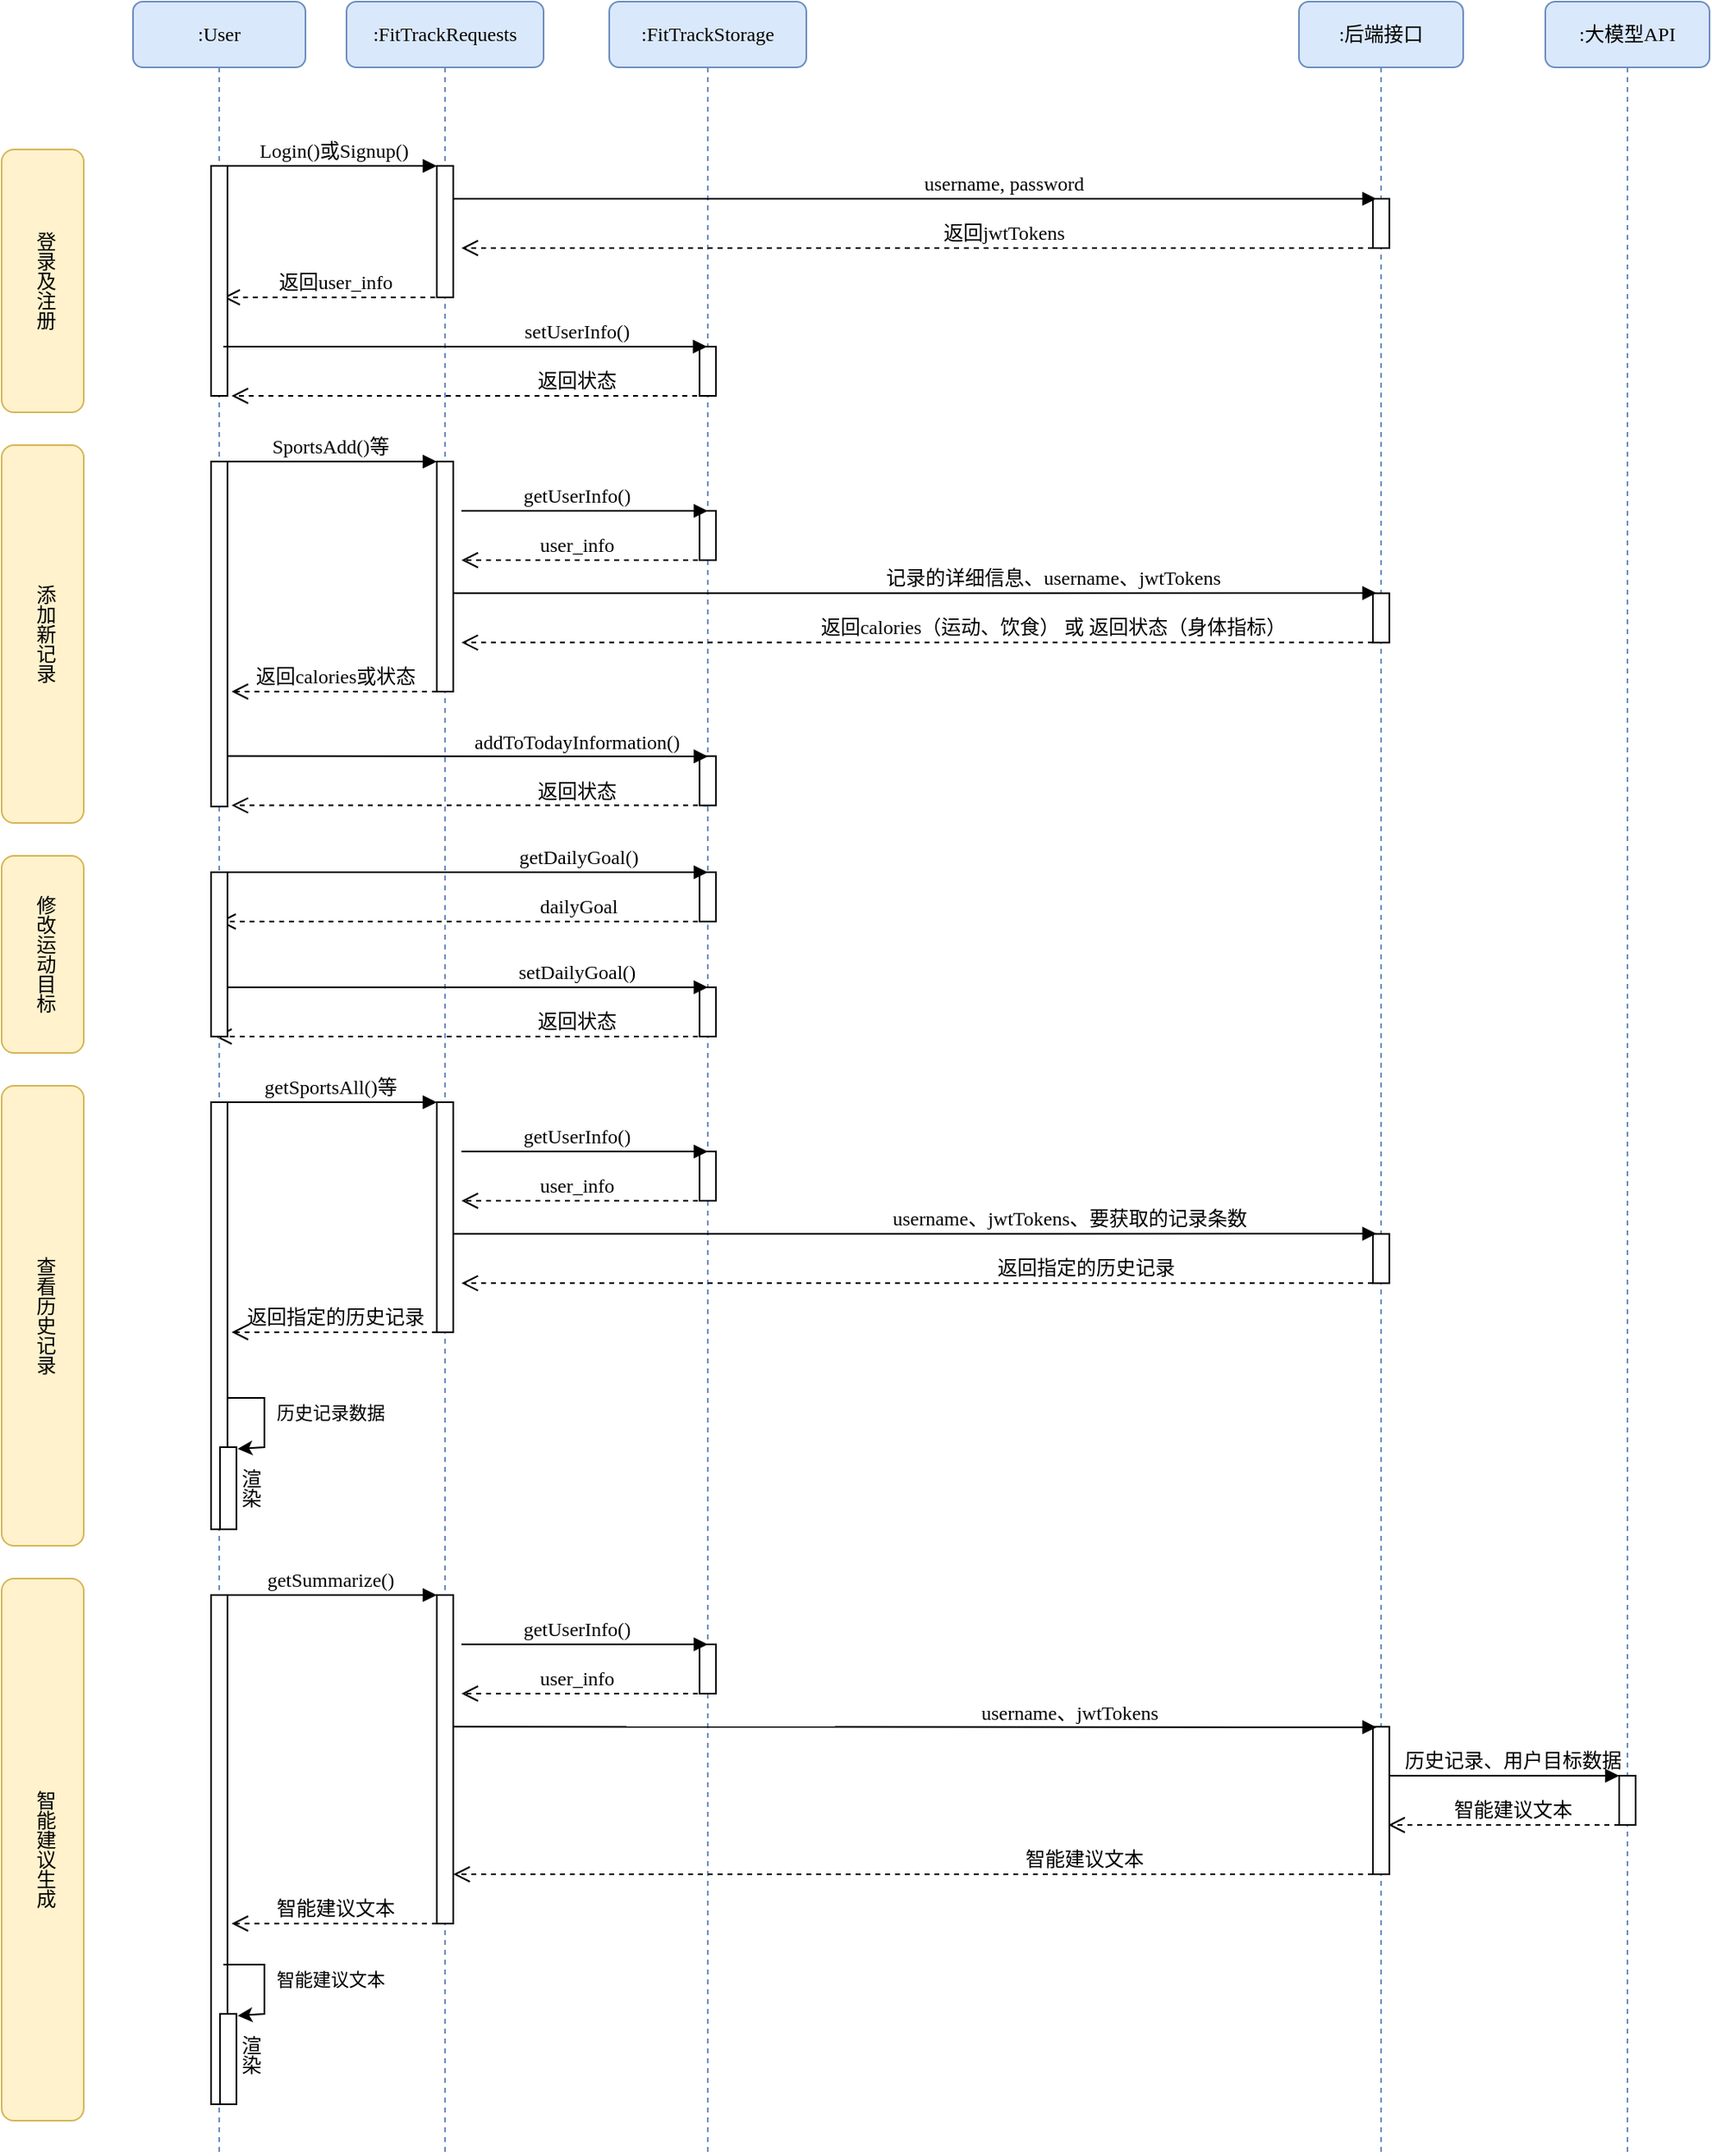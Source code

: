 <mxfile version="24.3.1" type="device">
  <diagram name="Page-1" id="13e1069c-82ec-6db2-03f1-153e76fe0fe0">
    <mxGraphModel dx="1425" dy="790" grid="1" gridSize="10" guides="1" tooltips="1" connect="1" arrows="1" fold="1" page="1" pageScale="1" pageWidth="1100" pageHeight="850" background="none" math="0" shadow="0">
      <root>
        <mxCell id="0" />
        <mxCell id="1" parent="0" />
        <mxCell id="7baba1c4bc27f4b0-2" value=":FitTrackRequests" style="shape=umlLifeline;perimeter=lifelinePerimeter;whiteSpace=wrap;html=1;container=1;collapsible=0;recursiveResize=0;outlineConnect=0;rounded=1;shadow=0;comic=0;labelBackgroundColor=none;strokeWidth=1;fontFamily=Verdana;fontSize=12;align=center;fillColor=#dae8fc;strokeColor=#6c8ebf;" parent="1" vertex="1">
          <mxGeometry x="230" y="80" width="120" height="1310" as="geometry" />
        </mxCell>
        <mxCell id="7baba1c4bc27f4b0-10" value="" style="html=1;points=[];perimeter=orthogonalPerimeter;rounded=0;shadow=0;comic=0;labelBackgroundColor=none;strokeWidth=1;fontFamily=Verdana;fontSize=12;align=center;" parent="7baba1c4bc27f4b0-2" vertex="1">
          <mxGeometry x="55" y="100" width="10" height="80" as="geometry" />
        </mxCell>
        <mxCell id="BC8XBZpUp0oN4m1Ff5qC-4" value="返回user_info" style="html=1;verticalAlign=bottom;endArrow=open;dashed=1;endSize=8;labelBackgroundColor=none;fontFamily=Verdana;fontSize=12;edgeStyle=elbowEdgeStyle;elbow=vertical;" edge="1" parent="7baba1c4bc27f4b0-2">
          <mxGeometry x="0.001" relative="1" as="geometry">
            <mxPoint x="-75" y="180" as="targetPoint" />
            <Array as="points">
              <mxPoint x="-55" y="180" />
              <mxPoint x="304.79" y="190" />
            </Array>
            <mxPoint x="60" y="180" as="sourcePoint" />
            <mxPoint as="offset" />
          </mxGeometry>
        </mxCell>
        <mxCell id="BC8XBZpUp0oN4m1Ff5qC-6" value="返回状态" style="html=1;verticalAlign=bottom;endArrow=open;dashed=1;endSize=8;labelBackgroundColor=none;fontFamily=Verdana;fontSize=12;edgeStyle=elbowEdgeStyle;elbow=vertical;" edge="1" parent="7baba1c4bc27f4b0-2" source="7baba1c4bc27f4b0-3">
          <mxGeometry x="-0.451" relative="1" as="geometry">
            <mxPoint x="-70" y="240" as="targetPoint" />
            <Array as="points">
              <mxPoint x="-50" y="240" />
              <mxPoint x="309.79" y="250" />
            </Array>
            <mxPoint x="65" y="240" as="sourcePoint" />
            <mxPoint as="offset" />
          </mxGeometry>
        </mxCell>
        <mxCell id="BC8XBZpUp0oN4m1Ff5qC-8" value="SportsAdd()等" style="html=1;verticalAlign=bottom;endArrow=block;entryX=0;entryY=0;labelBackgroundColor=none;fontFamily=Verdana;fontSize=12;edgeStyle=elbowEdgeStyle;elbow=vertical;" edge="1" parent="7baba1c4bc27f4b0-2">
          <mxGeometry x="0.003" relative="1" as="geometry">
            <mxPoint x="-75" y="280" as="sourcePoint" />
            <mxPoint x="55" y="280" as="targetPoint" />
            <mxPoint as="offset" />
          </mxGeometry>
        </mxCell>
        <mxCell id="BC8XBZpUp0oN4m1Ff5qC-12" value="" style="html=1;points=[];perimeter=orthogonalPerimeter;rounded=0;shadow=0;comic=0;labelBackgroundColor=none;strokeWidth=1;fontFamily=Verdana;fontSize=12;align=center;" vertex="1" parent="7baba1c4bc27f4b0-2">
          <mxGeometry x="55" y="280" width="10" height="140" as="geometry" />
        </mxCell>
        <mxCell id="BC8XBZpUp0oN4m1Ff5qC-21" value="返回calories或状态" style="html=1;verticalAlign=bottom;endArrow=open;dashed=1;endSize=8;labelBackgroundColor=none;fontFamily=Verdana;fontSize=12;edgeStyle=elbowEdgeStyle;elbow=vertical;" edge="1" parent="7baba1c4bc27f4b0-2">
          <mxGeometry x="0.001" relative="1" as="geometry">
            <mxPoint x="-70" y="420" as="targetPoint" />
            <Array as="points">
              <mxPoint x="-60" y="420" />
              <mxPoint x="299.79" y="430" />
            </Array>
            <mxPoint x="55" y="420" as="sourcePoint" />
            <mxPoint as="offset" />
          </mxGeometry>
        </mxCell>
        <mxCell id="7baba1c4bc27f4b0-3" value=":FitTrackStorage" style="shape=umlLifeline;perimeter=lifelinePerimeter;whiteSpace=wrap;html=1;container=1;collapsible=0;recursiveResize=0;outlineConnect=0;rounded=1;shadow=0;comic=0;labelBackgroundColor=none;strokeWidth=1;fontFamily=Verdana;fontSize=12;align=center;fillColor=#dae8fc;strokeColor=#6c8ebf;" parent="1" vertex="1">
          <mxGeometry x="390" y="80" width="120" height="1310" as="geometry" />
        </mxCell>
        <mxCell id="BC8XBZpUp0oN4m1Ff5qC-3" value="" style="html=1;points=[];perimeter=orthogonalPerimeter;rounded=0;shadow=0;comic=0;labelBackgroundColor=none;strokeWidth=1;fontFamily=Verdana;fontSize=12;align=center;" vertex="1" parent="7baba1c4bc27f4b0-3">
          <mxGeometry x="55" y="210" width="10" height="30" as="geometry" />
        </mxCell>
        <mxCell id="BC8XBZpUp0oN4m1Ff5qC-16" value="返回状态" style="html=1;verticalAlign=bottom;endArrow=open;dashed=1;endSize=8;labelBackgroundColor=none;fontFamily=Verdana;fontSize=12;edgeStyle=elbowEdgeStyle;elbow=vertical;" edge="1" parent="7baba1c4bc27f4b0-3">
          <mxGeometry x="-0.448" y="1" relative="1" as="geometry">
            <mxPoint x="-230" y="489.31" as="targetPoint" />
            <Array as="points">
              <mxPoint x="-210" y="489.31" />
              <mxPoint x="149.79" y="499.31" />
            </Array>
            <mxPoint x="60" y="489.31" as="sourcePoint" />
            <mxPoint as="offset" />
          </mxGeometry>
        </mxCell>
        <mxCell id="BC8XBZpUp0oN4m1Ff5qC-17" value="" style="html=1;points=[];perimeter=orthogonalPerimeter;rounded=0;shadow=0;comic=0;labelBackgroundColor=none;strokeWidth=1;fontFamily=Verdana;fontSize=12;align=center;" vertex="1" parent="7baba1c4bc27f4b0-3">
          <mxGeometry x="55" y="459.31" width="10" height="30" as="geometry" />
        </mxCell>
        <mxCell id="BC8XBZpUp0oN4m1Ff5qC-18" value="addToTodayInformation()" style="html=1;verticalAlign=bottom;endArrow=block;labelBackgroundColor=none;fontFamily=Verdana;fontSize=12;edgeStyle=elbowEdgeStyle;elbow=vertical;" edge="1" parent="7baba1c4bc27f4b0-3">
          <mxGeometry x="0.457" relative="1" as="geometry">
            <mxPoint x="-235" y="459.31" as="sourcePoint" />
            <mxPoint x="60" y="459.31" as="targetPoint" />
            <mxPoint as="offset" />
          </mxGeometry>
        </mxCell>
        <mxCell id="BC8XBZpUp0oN4m1Ff5qC-22" value="user_info" style="html=1;verticalAlign=bottom;endArrow=open;dashed=1;endSize=8;labelBackgroundColor=none;fontFamily=Verdana;fontSize=12;edgeStyle=elbowEdgeStyle;elbow=vertical;" edge="1" parent="7baba1c4bc27f4b0-3">
          <mxGeometry x="0.067" relative="1" as="geometry">
            <mxPoint x="-90" y="340" as="targetPoint" />
            <Array as="points">
              <mxPoint x="-10" y="340" />
            </Array>
            <mxPoint x="60" y="340" as="sourcePoint" />
            <mxPoint as="offset" />
          </mxGeometry>
        </mxCell>
        <mxCell id="BC8XBZpUp0oN4m1Ff5qC-23" value="" style="html=1;points=[];perimeter=orthogonalPerimeter;rounded=0;shadow=0;comic=0;labelBackgroundColor=none;strokeWidth=1;fontFamily=Verdana;fontSize=12;align=center;" vertex="1" parent="7baba1c4bc27f4b0-3">
          <mxGeometry x="55" y="310" width="10" height="30" as="geometry" />
        </mxCell>
        <mxCell id="BC8XBZpUp0oN4m1Ff5qC-24" value="getUserInfo()" style="html=1;verticalAlign=bottom;endArrow=block;labelBackgroundColor=none;fontFamily=Verdana;fontSize=12;edgeStyle=elbowEdgeStyle;elbow=vertical;" edge="1" parent="7baba1c4bc27f4b0-3">
          <mxGeometry x="-0.067" relative="1" as="geometry">
            <mxPoint x="-90" y="310" as="sourcePoint" />
            <mxPoint x="60" y="310" as="targetPoint" />
            <mxPoint as="offset" />
          </mxGeometry>
        </mxCell>
        <mxCell id="BC8XBZpUp0oN4m1Ff5qC-25" value="dailyGoal" style="html=1;verticalAlign=bottom;endArrow=open;dashed=1;endSize=8;labelBackgroundColor=none;fontFamily=Verdana;fontSize=12;edgeStyle=elbowEdgeStyle;elbow=vertical;" edge="1" parent="7baba1c4bc27f4b0-3" target="7baba1c4bc27f4b0-8">
          <mxGeometry x="-0.467" relative="1" as="geometry">
            <mxPoint x="-90" y="560" as="targetPoint" />
            <Array as="points">
              <mxPoint x="-10" y="560" />
            </Array>
            <mxPoint x="60" y="560" as="sourcePoint" />
            <mxPoint as="offset" />
          </mxGeometry>
        </mxCell>
        <mxCell id="BC8XBZpUp0oN4m1Ff5qC-26" value="" style="html=1;points=[];perimeter=orthogonalPerimeter;rounded=0;shadow=0;comic=0;labelBackgroundColor=none;strokeWidth=1;fontFamily=Verdana;fontSize=12;align=center;" vertex="1" parent="7baba1c4bc27f4b0-3">
          <mxGeometry x="55" y="530" width="10" height="30" as="geometry" />
        </mxCell>
        <mxCell id="BC8XBZpUp0oN4m1Ff5qC-27" value="getDailyGoal()" style="html=1;verticalAlign=bottom;endArrow=block;labelBackgroundColor=none;fontFamily=Verdana;fontSize=12;edgeStyle=elbowEdgeStyle;elbow=vertical;" edge="1" parent="7baba1c4bc27f4b0-3" source="7baba1c4bc27f4b0-8">
          <mxGeometry x="0.467" relative="1" as="geometry">
            <mxPoint x="-90" y="530" as="sourcePoint" />
            <mxPoint x="60" y="530" as="targetPoint" />
            <mxPoint as="offset" />
          </mxGeometry>
        </mxCell>
        <mxCell id="BC8XBZpUp0oN4m1Ff5qC-28" value="返回状态" style="html=1;verticalAlign=bottom;endArrow=open;dashed=1;endSize=8;labelBackgroundColor=none;fontFamily=Verdana;fontSize=12;edgeStyle=elbowEdgeStyle;elbow=vertical;" edge="1" parent="7baba1c4bc27f4b0-3">
          <mxGeometry x="-0.467" relative="1" as="geometry">
            <mxPoint x="-240" y="630" as="targetPoint" />
            <Array as="points">
              <mxPoint x="-10" y="630" />
            </Array>
            <mxPoint x="60" y="630" as="sourcePoint" />
            <mxPoint as="offset" />
          </mxGeometry>
        </mxCell>
        <mxCell id="BC8XBZpUp0oN4m1Ff5qC-29" value="" style="html=1;points=[];perimeter=orthogonalPerimeter;rounded=0;shadow=0;comic=0;labelBackgroundColor=none;strokeWidth=1;fontFamily=Verdana;fontSize=12;align=center;" vertex="1" parent="7baba1c4bc27f4b0-3">
          <mxGeometry x="55" y="600" width="10" height="30" as="geometry" />
        </mxCell>
        <mxCell id="BC8XBZpUp0oN4m1Ff5qC-30" value="setDailyGoal()" style="html=1;verticalAlign=bottom;endArrow=block;labelBackgroundColor=none;fontFamily=Verdana;fontSize=12;edgeStyle=elbowEdgeStyle;elbow=vertical;" edge="1" parent="7baba1c4bc27f4b0-3">
          <mxGeometry x="0.467" relative="1" as="geometry">
            <mxPoint x="-240" y="600" as="sourcePoint" />
            <mxPoint x="60" y="600" as="targetPoint" />
            <mxPoint as="offset" />
          </mxGeometry>
        </mxCell>
        <mxCell id="7baba1c4bc27f4b0-6" value=":大模型API" style="shape=umlLifeline;perimeter=lifelinePerimeter;whiteSpace=wrap;html=1;container=1;collapsible=0;recursiveResize=0;outlineConnect=0;rounded=1;shadow=0;comic=0;labelBackgroundColor=none;strokeWidth=1;fontFamily=Verdana;fontSize=12;align=center;fillColor=#dae8fc;strokeColor=#6c8ebf;" parent="1" vertex="1">
          <mxGeometry x="960" y="80" width="100" height="1310" as="geometry" />
        </mxCell>
        <mxCell id="BC8XBZpUp0oN4m1Ff5qC-62" value="" style="html=1;points=[];perimeter=orthogonalPerimeter;rounded=0;shadow=0;comic=0;labelBackgroundColor=none;strokeWidth=1;fontFamily=Verdana;fontSize=12;align=center;" vertex="1" parent="7baba1c4bc27f4b0-6">
          <mxGeometry x="45" y="1080.0" width="10" height="30" as="geometry" />
        </mxCell>
        <mxCell id="7baba1c4bc27f4b0-7" value=":后端接口" style="shape=umlLifeline;perimeter=lifelinePerimeter;whiteSpace=wrap;html=1;container=1;collapsible=0;recursiveResize=0;outlineConnect=0;rounded=1;shadow=0;comic=0;labelBackgroundColor=none;strokeWidth=1;fontFamily=Verdana;fontSize=12;align=center;fillColor=#dae8fc;strokeColor=#6c8ebf;" parent="1" vertex="1">
          <mxGeometry x="810" y="80" width="100" height="1310" as="geometry" />
        </mxCell>
        <mxCell id="BC8XBZpUp0oN4m1Ff5qC-2" value="" style="html=1;points=[];perimeter=orthogonalPerimeter;rounded=0;shadow=0;comic=0;labelBackgroundColor=none;strokeWidth=1;fontFamily=Verdana;fontSize=12;align=center;" vertex="1" parent="7baba1c4bc27f4b0-7">
          <mxGeometry x="45" y="120" width="10" height="30" as="geometry" />
        </mxCell>
        <mxCell id="BC8XBZpUp0oN4m1Ff5qC-65" value="历史记录、用户目标数据" style="html=1;verticalAlign=bottom;endArrow=block;entryX=0.218;entryY=0.003;labelBackgroundColor=none;fontFamily=Verdana;fontSize=12;edgeStyle=elbowEdgeStyle;elbow=vertical;entryDx=0;entryDy=0;entryPerimeter=0;" edge="1" parent="7baba1c4bc27f4b0-7" source="BC8XBZpUp0oN4m1Ff5qC-57">
          <mxGeometry x="0.071" relative="1" as="geometry">
            <mxPoint x="60" y="1080" as="sourcePoint" />
            <mxPoint x="195" y="1080" as="targetPoint" />
            <mxPoint as="offset" />
            <Array as="points">
              <mxPoint x="60" y="1080" />
            </Array>
          </mxGeometry>
        </mxCell>
        <mxCell id="BC8XBZpUp0oN4m1Ff5qC-66" value="智能建议文本" style="html=1;verticalAlign=bottom;endArrow=open;dashed=1;endSize=8;labelBackgroundColor=none;fontFamily=Verdana;fontSize=12;edgeStyle=elbowEdgeStyle;elbow=vertical;entryX=0.938;entryY=0.658;entryDx=0;entryDy=0;entryPerimeter=0;" edge="1" parent="7baba1c4bc27f4b0-7" target="BC8XBZpUp0oN4m1Ff5qC-57">
          <mxGeometry x="-0.08" relative="1" as="geometry">
            <mxPoint x="60" y="1110" as="targetPoint" />
            <Array as="points">
              <mxPoint x="130" y="1110" />
            </Array>
            <mxPoint x="195" y="1110" as="sourcePoint" />
            <mxPoint as="offset" />
          </mxGeometry>
        </mxCell>
        <mxCell id="7baba1c4bc27f4b0-8" value=":User" style="shape=umlLifeline;perimeter=lifelinePerimeter;whiteSpace=wrap;html=1;container=1;collapsible=0;recursiveResize=0;outlineConnect=0;rounded=1;shadow=0;comic=0;labelBackgroundColor=none;strokeWidth=1;fontFamily=Verdana;fontSize=12;align=center;fillColor=#dae8fc;strokeColor=#6c8ebf;" parent="1" vertex="1">
          <mxGeometry x="100" y="80" width="105" height="1310" as="geometry" />
        </mxCell>
        <mxCell id="7baba1c4bc27f4b0-9" value="" style="html=1;points=[];perimeter=orthogonalPerimeter;rounded=0;shadow=0;comic=0;labelBackgroundColor=none;strokeWidth=1;fontFamily=Verdana;fontSize=12;align=center;" parent="7baba1c4bc27f4b0-8" vertex="1">
          <mxGeometry x="47.5" y="100" width="10" height="140" as="geometry" />
        </mxCell>
        <mxCell id="BC8XBZpUp0oN4m1Ff5qC-5" value="setUserInfo()" style="html=1;verticalAlign=bottom;endArrow=block;labelBackgroundColor=none;fontFamily=Verdana;fontSize=12;edgeStyle=elbowEdgeStyle;elbow=vertical;" edge="1" parent="7baba1c4bc27f4b0-8" target="7baba1c4bc27f4b0-3">
          <mxGeometry x="0.46" relative="1" as="geometry">
            <mxPoint x="55" y="210" as="sourcePoint" />
            <mxPoint x="185" y="210" as="targetPoint" />
            <mxPoint as="offset" />
          </mxGeometry>
        </mxCell>
        <mxCell id="BC8XBZpUp0oN4m1Ff5qC-7" value="" style="html=1;points=[];perimeter=orthogonalPerimeter;rounded=0;shadow=0;comic=0;labelBackgroundColor=none;strokeWidth=1;fontFamily=Verdana;fontSize=12;align=center;" vertex="1" parent="7baba1c4bc27f4b0-8">
          <mxGeometry x="47.5" y="280" width="10" height="210" as="geometry" />
        </mxCell>
        <mxCell id="BC8XBZpUp0oN4m1Ff5qC-19" value="" style="html=1;points=[];perimeter=orthogonalPerimeter;rounded=0;shadow=0;comic=0;labelBackgroundColor=none;strokeWidth=1;fontFamily=Verdana;fontSize=12;align=center;" vertex="1" parent="7baba1c4bc27f4b0-8">
          <mxGeometry x="47.5" y="530" width="10" height="100" as="geometry" />
        </mxCell>
        <mxCell id="BC8XBZpUp0oN4m1Ff5qC-48" value="历史记录数据" style="endArrow=classic;html=1;rounded=0;entryX=1.071;entryY=0.02;entryDx=0;entryDy=0;entryPerimeter=0;" edge="1" parent="7baba1c4bc27f4b0-8" target="BC8XBZpUp0oN4m1Ff5qC-45">
          <mxGeometry x="-0.058" y="40" width="50" height="50" relative="1" as="geometry">
            <mxPoint x="55" y="850" as="sourcePoint" />
            <mxPoint x="105" y="800" as="targetPoint" />
            <Array as="points">
              <mxPoint x="80" y="850" />
              <mxPoint x="80" y="880" />
            </Array>
            <mxPoint as="offset" />
          </mxGeometry>
        </mxCell>
        <mxCell id="BC8XBZpUp0oN4m1Ff5qC-49" value="渲染" style="text;html=1;align=center;verticalAlign=middle;whiteSpace=wrap;rounded=0;textDirection=vertical-lr;" vertex="1" parent="7baba1c4bc27f4b0-8">
          <mxGeometry x="40" y="890" width="60" height="30" as="geometry" />
        </mxCell>
        <mxCell id="BC8XBZpUp0oN4m1Ff5qC-41" value="" style="html=1;points=[];perimeter=orthogonalPerimeter;rounded=0;shadow=0;comic=0;labelBackgroundColor=none;strokeWidth=1;fontFamily=Verdana;fontSize=12;align=center;" vertex="1" parent="7baba1c4bc27f4b0-8">
          <mxGeometry x="47.5" y="670" width="10" height="260" as="geometry" />
        </mxCell>
        <mxCell id="7baba1c4bc27f4b0-11" value="Login()或Signup()" style="html=1;verticalAlign=bottom;endArrow=block;entryX=0;entryY=0;labelBackgroundColor=none;fontFamily=Verdana;fontSize=12;edgeStyle=elbowEdgeStyle;elbow=vertical;" parent="1" source="7baba1c4bc27f4b0-9" target="7baba1c4bc27f4b0-10" edge="1">
          <mxGeometry relative="1" as="geometry">
            <mxPoint x="220" y="190" as="sourcePoint" />
          </mxGeometry>
        </mxCell>
        <mxCell id="7baba1c4bc27f4b0-14" value="username, password" style="html=1;verticalAlign=bottom;endArrow=block;entryX=0.218;entryY=0.003;labelBackgroundColor=none;fontFamily=Verdana;fontSize=12;edgeStyle=elbowEdgeStyle;elbow=vertical;entryDx=0;entryDy=0;entryPerimeter=0;" parent="1" source="7baba1c4bc27f4b0-10" target="BC8XBZpUp0oN4m1Ff5qC-2" edge="1">
          <mxGeometry x="0.192" relative="1" as="geometry">
            <mxPoint x="370" y="200" as="sourcePoint" />
            <mxPoint as="offset" />
          </mxGeometry>
        </mxCell>
        <mxCell id="7baba1c4bc27f4b0-21" value="返回jwtTokens" style="html=1;verticalAlign=bottom;endArrow=open;dashed=1;endSize=8;labelBackgroundColor=none;fontFamily=Verdana;fontSize=12;edgeStyle=elbowEdgeStyle;elbow=vertical;" parent="1" source="BC8XBZpUp0oN4m1Ff5qC-2" edge="1">
          <mxGeometry x="-0.189" relative="1" as="geometry">
            <mxPoint x="300" y="230" as="targetPoint" />
            <Array as="points">
              <mxPoint x="320" y="230" />
              <mxPoint x="679.79" y="240" />
            </Array>
            <mxPoint x="1005.0" y="244.14" as="sourcePoint" />
            <mxPoint as="offset" />
          </mxGeometry>
        </mxCell>
        <mxCell id="BC8XBZpUp0oN4m1Ff5qC-10" value="登录及注册" style="rounded=1;whiteSpace=wrap;html=1;fillColor=#fff2cc;strokeColor=#d6b656;textDirection=vertical-lr;spacing=2;fontSize=12;fontStyle=0" vertex="1" parent="1">
          <mxGeometry x="20" y="170" width="50" height="160" as="geometry" />
        </mxCell>
        <mxCell id="BC8XBZpUp0oN4m1Ff5qC-11" value="添加新记录" style="rounded=1;whiteSpace=wrap;html=1;fillColor=#fff2cc;strokeColor=#d6b656;textDirection=vertical-lr;spacing=2;fontSize=12;fontStyle=0" vertex="1" parent="1">
          <mxGeometry x="20" y="350" width="50" height="230" as="geometry" />
        </mxCell>
        <mxCell id="BC8XBZpUp0oN4m1Ff5qC-13" value="" style="html=1;points=[];perimeter=orthogonalPerimeter;rounded=0;shadow=0;comic=0;labelBackgroundColor=none;strokeWidth=1;fontFamily=Verdana;fontSize=12;align=center;" vertex="1" parent="1">
          <mxGeometry x="855" y="440.18" width="10" height="30" as="geometry" />
        </mxCell>
        <mxCell id="BC8XBZpUp0oN4m1Ff5qC-14" value="记录的详细信息、username、jwtTokens" style="html=1;verticalAlign=bottom;endArrow=block;entryX=0.218;entryY=0.003;labelBackgroundColor=none;fontFamily=Verdana;fontSize=12;edgeStyle=elbowEdgeStyle;elbow=vertical;entryDx=0;entryDy=0;entryPerimeter=0;" edge="1" parent="1" target="BC8XBZpUp0oN4m1Ff5qC-13">
          <mxGeometry x="0.298" relative="1" as="geometry">
            <mxPoint x="295" y="440.18" as="sourcePoint" />
            <mxPoint as="offset" />
          </mxGeometry>
        </mxCell>
        <mxCell id="BC8XBZpUp0oN4m1Ff5qC-15" value="返回calories（运动、饮食） 或 返回状态（身体指标）" style="html=1;verticalAlign=bottom;endArrow=open;dashed=1;endSize=8;labelBackgroundColor=none;fontFamily=Verdana;fontSize=12;edgeStyle=elbowEdgeStyle;elbow=vertical;" edge="1" parent="1" source="BC8XBZpUp0oN4m1Ff5qC-13">
          <mxGeometry x="-0.297" relative="1" as="geometry">
            <mxPoint x="300" y="470.18" as="targetPoint" />
            <Array as="points">
              <mxPoint x="320" y="470.18" />
              <mxPoint x="679.79" y="480.18" />
            </Array>
            <mxPoint x="1010" y="470.18" as="sourcePoint" />
            <mxPoint as="offset" />
          </mxGeometry>
        </mxCell>
        <mxCell id="BC8XBZpUp0oN4m1Ff5qC-20" value="修改运动目标" style="rounded=1;whiteSpace=wrap;html=1;fillColor=#fff2cc;strokeColor=#d6b656;textDirection=vertical-lr;spacing=2;fontSize=12;fontStyle=0" vertex="1" parent="1">
          <mxGeometry x="20" y="600" width="50" height="120" as="geometry" />
        </mxCell>
        <mxCell id="BC8XBZpUp0oN4m1Ff5qC-31" value="查看历史记录" style="rounded=1;whiteSpace=wrap;html=1;fillColor=#fff2cc;strokeColor=#d6b656;textDirection=vertical-lr;spacing=2;fontSize=12;fontStyle=0" vertex="1" parent="1">
          <mxGeometry x="20" y="740" width="50" height="280" as="geometry" />
        </mxCell>
        <mxCell id="BC8XBZpUp0oN4m1Ff5qC-32" value="getSportsAll()等" style="html=1;verticalAlign=bottom;endArrow=block;entryX=0;entryY=0;labelBackgroundColor=none;fontFamily=Verdana;fontSize=12;edgeStyle=elbowEdgeStyle;elbow=vertical;" edge="1" parent="1">
          <mxGeometry x="0.003" relative="1" as="geometry">
            <mxPoint x="155" y="750" as="sourcePoint" />
            <mxPoint x="285" y="750" as="targetPoint" />
            <mxPoint as="offset" />
          </mxGeometry>
        </mxCell>
        <mxCell id="BC8XBZpUp0oN4m1Ff5qC-33" value="" style="html=1;points=[];perimeter=orthogonalPerimeter;rounded=0;shadow=0;comic=0;labelBackgroundColor=none;strokeWidth=1;fontFamily=Verdana;fontSize=12;align=center;" vertex="1" parent="1">
          <mxGeometry x="285" y="750" width="10" height="140" as="geometry" />
        </mxCell>
        <mxCell id="BC8XBZpUp0oN4m1Ff5qC-34" value="返回指定的历史记录" style="html=1;verticalAlign=bottom;endArrow=open;dashed=1;endSize=8;labelBackgroundColor=none;fontFamily=Verdana;fontSize=12;edgeStyle=elbowEdgeStyle;elbow=vertical;" edge="1" parent="1">
          <mxGeometry x="0.001" relative="1" as="geometry">
            <mxPoint x="160" y="890" as="targetPoint" />
            <Array as="points">
              <mxPoint x="170" y="890" />
              <mxPoint x="529.79" y="900" />
            </Array>
            <mxPoint x="285" y="890" as="sourcePoint" />
            <mxPoint as="offset" />
          </mxGeometry>
        </mxCell>
        <mxCell id="BC8XBZpUp0oN4m1Ff5qC-38" value="user_info" style="html=1;verticalAlign=bottom;endArrow=open;dashed=1;endSize=8;labelBackgroundColor=none;fontFamily=Verdana;fontSize=12;edgeStyle=elbowEdgeStyle;elbow=vertical;" edge="1" parent="1">
          <mxGeometry x="0.067" relative="1" as="geometry">
            <mxPoint x="300" y="810" as="targetPoint" />
            <Array as="points">
              <mxPoint x="380" y="810" />
            </Array>
            <mxPoint x="450" y="810" as="sourcePoint" />
            <mxPoint as="offset" />
          </mxGeometry>
        </mxCell>
        <mxCell id="BC8XBZpUp0oN4m1Ff5qC-39" value="" style="html=1;points=[];perimeter=orthogonalPerimeter;rounded=0;shadow=0;comic=0;labelBackgroundColor=none;strokeWidth=1;fontFamily=Verdana;fontSize=12;align=center;" vertex="1" parent="1">
          <mxGeometry x="445" y="780" width="10" height="30" as="geometry" />
        </mxCell>
        <mxCell id="BC8XBZpUp0oN4m1Ff5qC-40" value="getUserInfo()" style="html=1;verticalAlign=bottom;endArrow=block;labelBackgroundColor=none;fontFamily=Verdana;fontSize=12;edgeStyle=elbowEdgeStyle;elbow=vertical;" edge="1" parent="1">
          <mxGeometry x="-0.067" relative="1" as="geometry">
            <mxPoint x="300" y="780" as="sourcePoint" />
            <mxPoint x="450" y="780" as="targetPoint" />
            <mxPoint as="offset" />
          </mxGeometry>
        </mxCell>
        <mxCell id="BC8XBZpUp0oN4m1Ff5qC-42" value="" style="html=1;points=[];perimeter=orthogonalPerimeter;rounded=0;shadow=0;comic=0;labelBackgroundColor=none;strokeWidth=1;fontFamily=Verdana;fontSize=12;align=center;" vertex="1" parent="1">
          <mxGeometry x="855" y="830.18" width="10" height="30" as="geometry" />
        </mxCell>
        <mxCell id="BC8XBZpUp0oN4m1Ff5qC-43" value="username、jwtTokens、要获取的记录条数" style="html=1;verticalAlign=bottom;endArrow=block;entryX=0.218;entryY=0.003;labelBackgroundColor=none;fontFamily=Verdana;fontSize=12;edgeStyle=elbowEdgeStyle;elbow=vertical;entryDx=0;entryDy=0;entryPerimeter=0;" edge="1" parent="1" target="BC8XBZpUp0oN4m1Ff5qC-42">
          <mxGeometry x="0.334" relative="1" as="geometry">
            <mxPoint x="295" y="830.18" as="sourcePoint" />
            <mxPoint as="offset" />
          </mxGeometry>
        </mxCell>
        <mxCell id="BC8XBZpUp0oN4m1Ff5qC-44" value="返回指定的历史记录" style="html=1;verticalAlign=bottom;endArrow=open;dashed=1;endSize=8;labelBackgroundColor=none;fontFamily=Verdana;fontSize=12;edgeStyle=elbowEdgeStyle;elbow=vertical;" edge="1" parent="1" source="BC8XBZpUp0oN4m1Ff5qC-42">
          <mxGeometry x="-0.369" relative="1" as="geometry">
            <mxPoint x="300" y="860.18" as="targetPoint" />
            <Array as="points">
              <mxPoint x="320" y="860.18" />
              <mxPoint x="679.79" y="870.18" />
            </Array>
            <mxPoint x="1010" y="860.18" as="sourcePoint" />
            <mxPoint as="offset" />
          </mxGeometry>
        </mxCell>
        <mxCell id="BC8XBZpUp0oN4m1Ff5qC-45" value="" style="html=1;points=[];perimeter=orthogonalPerimeter;rounded=0;shadow=0;comic=0;labelBackgroundColor=none;strokeWidth=1;fontFamily=Verdana;fontSize=12;align=center;" vertex="1" parent="1">
          <mxGeometry x="153" y="960" width="10" height="50" as="geometry" />
        </mxCell>
        <mxCell id="BC8XBZpUp0oN4m1Ff5qC-50" value="智能建议生成" style="rounded=1;whiteSpace=wrap;html=1;fillColor=#fff2cc;strokeColor=#d6b656;textDirection=vertical-lr;spacing=2;fontSize=12;fontStyle=0" vertex="1" parent="1">
          <mxGeometry x="20" y="1040" width="50" height="330" as="geometry" />
        </mxCell>
        <mxCell id="BC8XBZpUp0oN4m1Ff5qC-51" value="getSummarize()" style="html=1;verticalAlign=bottom;endArrow=block;entryX=0;entryY=0;labelBackgroundColor=none;fontFamily=Verdana;fontSize=12;edgeStyle=elbowEdgeStyle;elbow=vertical;" edge="1" parent="1">
          <mxGeometry x="0.003" relative="1" as="geometry">
            <mxPoint x="155" y="1050" as="sourcePoint" />
            <mxPoint x="285" y="1050" as="targetPoint" />
            <mxPoint as="offset" />
          </mxGeometry>
        </mxCell>
        <mxCell id="BC8XBZpUp0oN4m1Ff5qC-52" value="" style="html=1;points=[];perimeter=orthogonalPerimeter;rounded=0;shadow=0;comic=0;labelBackgroundColor=none;strokeWidth=1;fontFamily=Verdana;fontSize=12;align=center;" vertex="1" parent="1">
          <mxGeometry x="285" y="1050" width="10" height="200" as="geometry" />
        </mxCell>
        <mxCell id="BC8XBZpUp0oN4m1Ff5qC-53" value="智能建议文本" style="html=1;verticalAlign=bottom;endArrow=open;dashed=1;endSize=8;labelBackgroundColor=none;fontFamily=Verdana;fontSize=12;edgeStyle=elbowEdgeStyle;elbow=vertical;" edge="1" parent="1">
          <mxGeometry x="-0.002" relative="1" as="geometry">
            <mxPoint x="160" y="1250" as="targetPoint" />
            <Array as="points">
              <mxPoint x="170" y="1250" />
              <mxPoint x="529.79" y="1260" />
            </Array>
            <mxPoint x="285" y="1250" as="sourcePoint" />
            <mxPoint as="offset" />
          </mxGeometry>
        </mxCell>
        <mxCell id="BC8XBZpUp0oN4m1Ff5qC-54" value="user_info" style="html=1;verticalAlign=bottom;endArrow=open;dashed=1;endSize=8;labelBackgroundColor=none;fontFamily=Verdana;fontSize=12;edgeStyle=elbowEdgeStyle;elbow=vertical;" edge="1" parent="1">
          <mxGeometry x="0.067" relative="1" as="geometry">
            <mxPoint x="300" y="1110" as="targetPoint" />
            <Array as="points">
              <mxPoint x="380" y="1110" />
            </Array>
            <mxPoint x="450" y="1110" as="sourcePoint" />
            <mxPoint as="offset" />
          </mxGeometry>
        </mxCell>
        <mxCell id="BC8XBZpUp0oN4m1Ff5qC-55" value="" style="html=1;points=[];perimeter=orthogonalPerimeter;rounded=0;shadow=0;comic=0;labelBackgroundColor=none;strokeWidth=1;fontFamily=Verdana;fontSize=12;align=center;" vertex="1" parent="1">
          <mxGeometry x="445" y="1080" width="10" height="30" as="geometry" />
        </mxCell>
        <mxCell id="BC8XBZpUp0oN4m1Ff5qC-56" value="getUserInfo()" style="html=1;verticalAlign=bottom;endArrow=block;labelBackgroundColor=none;fontFamily=Verdana;fontSize=12;edgeStyle=elbowEdgeStyle;elbow=vertical;" edge="1" parent="1">
          <mxGeometry x="-0.067" relative="1" as="geometry">
            <mxPoint x="300" y="1080" as="sourcePoint" />
            <mxPoint x="450" y="1080" as="targetPoint" />
            <mxPoint as="offset" />
          </mxGeometry>
        </mxCell>
        <mxCell id="BC8XBZpUp0oN4m1Ff5qC-57" value="" style="html=1;points=[];perimeter=orthogonalPerimeter;rounded=0;shadow=0;comic=0;labelBackgroundColor=none;strokeWidth=1;fontFamily=Verdana;fontSize=12;align=center;" vertex="1" parent="1">
          <mxGeometry x="855" y="1130.18" width="10" height="89.82" as="geometry" />
        </mxCell>
        <mxCell id="BC8XBZpUp0oN4m1Ff5qC-58" value="username、jwtTokens" style="html=1;verticalAlign=bottom;endArrow=block;entryX=0.218;entryY=0.003;labelBackgroundColor=none;fontFamily=Verdana;fontSize=12;edgeStyle=elbowEdgeStyle;elbow=vertical;entryDx=0;entryDy=0;entryPerimeter=0;" edge="1" parent="1" target="BC8XBZpUp0oN4m1Ff5qC-57">
          <mxGeometry x="0.334" relative="1" as="geometry">
            <mxPoint x="295" y="1130.18" as="sourcePoint" />
            <mxPoint as="offset" />
          </mxGeometry>
        </mxCell>
        <mxCell id="BC8XBZpUp0oN4m1Ff5qC-59" value="智能建议文本" style="html=1;verticalAlign=bottom;endArrow=open;dashed=1;endSize=8;labelBackgroundColor=none;fontFamily=Verdana;fontSize=12;edgeStyle=elbowEdgeStyle;elbow=vertical;" edge="1" parent="1" target="BC8XBZpUp0oN4m1Ff5qC-52">
          <mxGeometry x="-0.369" relative="1" as="geometry">
            <mxPoint x="300" y="1220" as="targetPoint" />
            <Array as="points">
              <mxPoint x="320" y="1220" />
              <mxPoint x="679.79" y="1230" />
            </Array>
            <mxPoint x="855" y="1220" as="sourcePoint" />
            <mxPoint as="offset" />
          </mxGeometry>
        </mxCell>
        <mxCell id="BC8XBZpUp0oN4m1Ff5qC-61" value="" style="html=1;points=[];perimeter=orthogonalPerimeter;rounded=0;shadow=0;comic=0;labelBackgroundColor=none;strokeWidth=1;fontFamily=Verdana;fontSize=12;align=center;" vertex="1" parent="1">
          <mxGeometry x="147.5" y="1050" width="10" height="310" as="geometry" />
        </mxCell>
        <mxCell id="BC8XBZpUp0oN4m1Ff5qC-69" value="智能建议文本" style="endArrow=classic;html=1;rounded=0;entryX=1.071;entryY=0.02;entryDx=0;entryDy=0;entryPerimeter=0;" edge="1" parent="1" target="BC8XBZpUp0oN4m1Ff5qC-71">
          <mxGeometry x="-0.058" y="40" width="50" height="50" relative="1" as="geometry">
            <mxPoint x="155" y="1275" as="sourcePoint" />
            <mxPoint x="205" y="1225" as="targetPoint" />
            <Array as="points">
              <mxPoint x="180" y="1275" />
              <mxPoint x="180" y="1305" />
            </Array>
            <mxPoint as="offset" />
          </mxGeometry>
        </mxCell>
        <mxCell id="BC8XBZpUp0oN4m1Ff5qC-70" value="渲染" style="text;html=1;align=center;verticalAlign=middle;whiteSpace=wrap;rounded=0;textDirection=vertical-lr;" vertex="1" parent="1">
          <mxGeometry x="140" y="1315" width="60" height="30" as="geometry" />
        </mxCell>
        <mxCell id="BC8XBZpUp0oN4m1Ff5qC-71" value="" style="html=1;points=[];perimeter=orthogonalPerimeter;rounded=0;shadow=0;comic=0;labelBackgroundColor=none;strokeWidth=1;fontFamily=Verdana;fontSize=12;align=center;" vertex="1" parent="1">
          <mxGeometry x="153" y="1305" width="10" height="55" as="geometry" />
        </mxCell>
      </root>
    </mxGraphModel>
  </diagram>
</mxfile>
